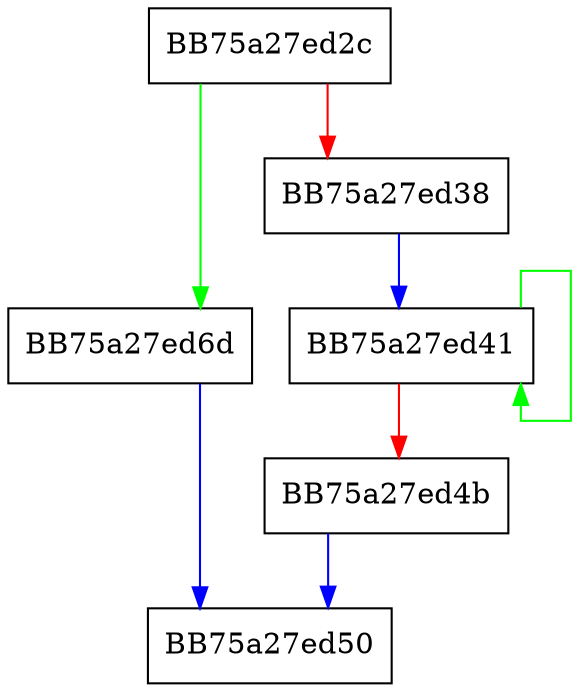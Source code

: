 digraph try_bind {
  node [shape="box"];
  graph [splines=ortho];
  BB75a27ed2c -> BB75a27ed6d [color="green"];
  BB75a27ed2c -> BB75a27ed38 [color="red"];
  BB75a27ed38 -> BB75a27ed41 [color="blue"];
  BB75a27ed41 -> BB75a27ed41 [color="green"];
  BB75a27ed41 -> BB75a27ed4b [color="red"];
  BB75a27ed4b -> BB75a27ed50 [color="blue"];
  BB75a27ed6d -> BB75a27ed50 [color="blue"];
}